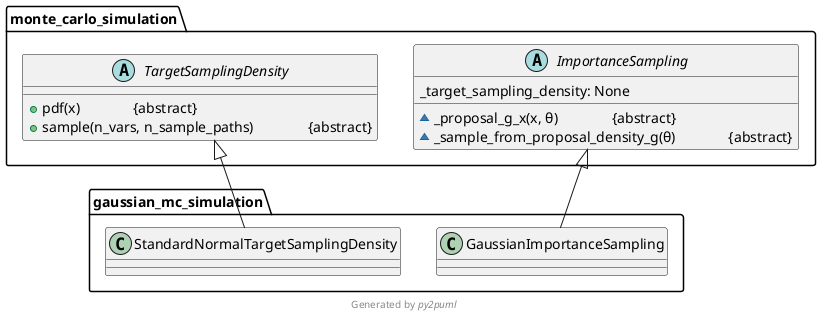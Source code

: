@startuml gaussian_mc_simulation
!pragma useIntermediatePackages false
!define ABSTRACT &#123;abstract&#125;

abstract class monte_carlo_simulation.ImportanceSampling {
  _target_sampling_density: None
  ~_proposal_g_x(x, θ) \t\t ABSTRACT
  ~_sample_from_proposal_density_g(θ) \t\t ABSTRACT
}
abstract class monte_carlo_simulation.TargetSamplingDensity {
  +pdf(x)  \t\t ABSTRACT
  +sample(n_vars, n_sample_paths) \t\t ABSTRACT
}
class gaussian_mc_simulation.GaussianImportanceSampling {
}
class gaussian_mc_simulation.StandardNormalTargetSamplingDensity {
}

monte_carlo_simulation.TargetSamplingDensity <|-- gaussian_mc_simulation.StandardNormalTargetSamplingDensity
monte_carlo_simulation.ImportanceSampling <|-- gaussian_mc_simulation.GaussianImportanceSampling
footer Generated by //py2puml//
@enduml
